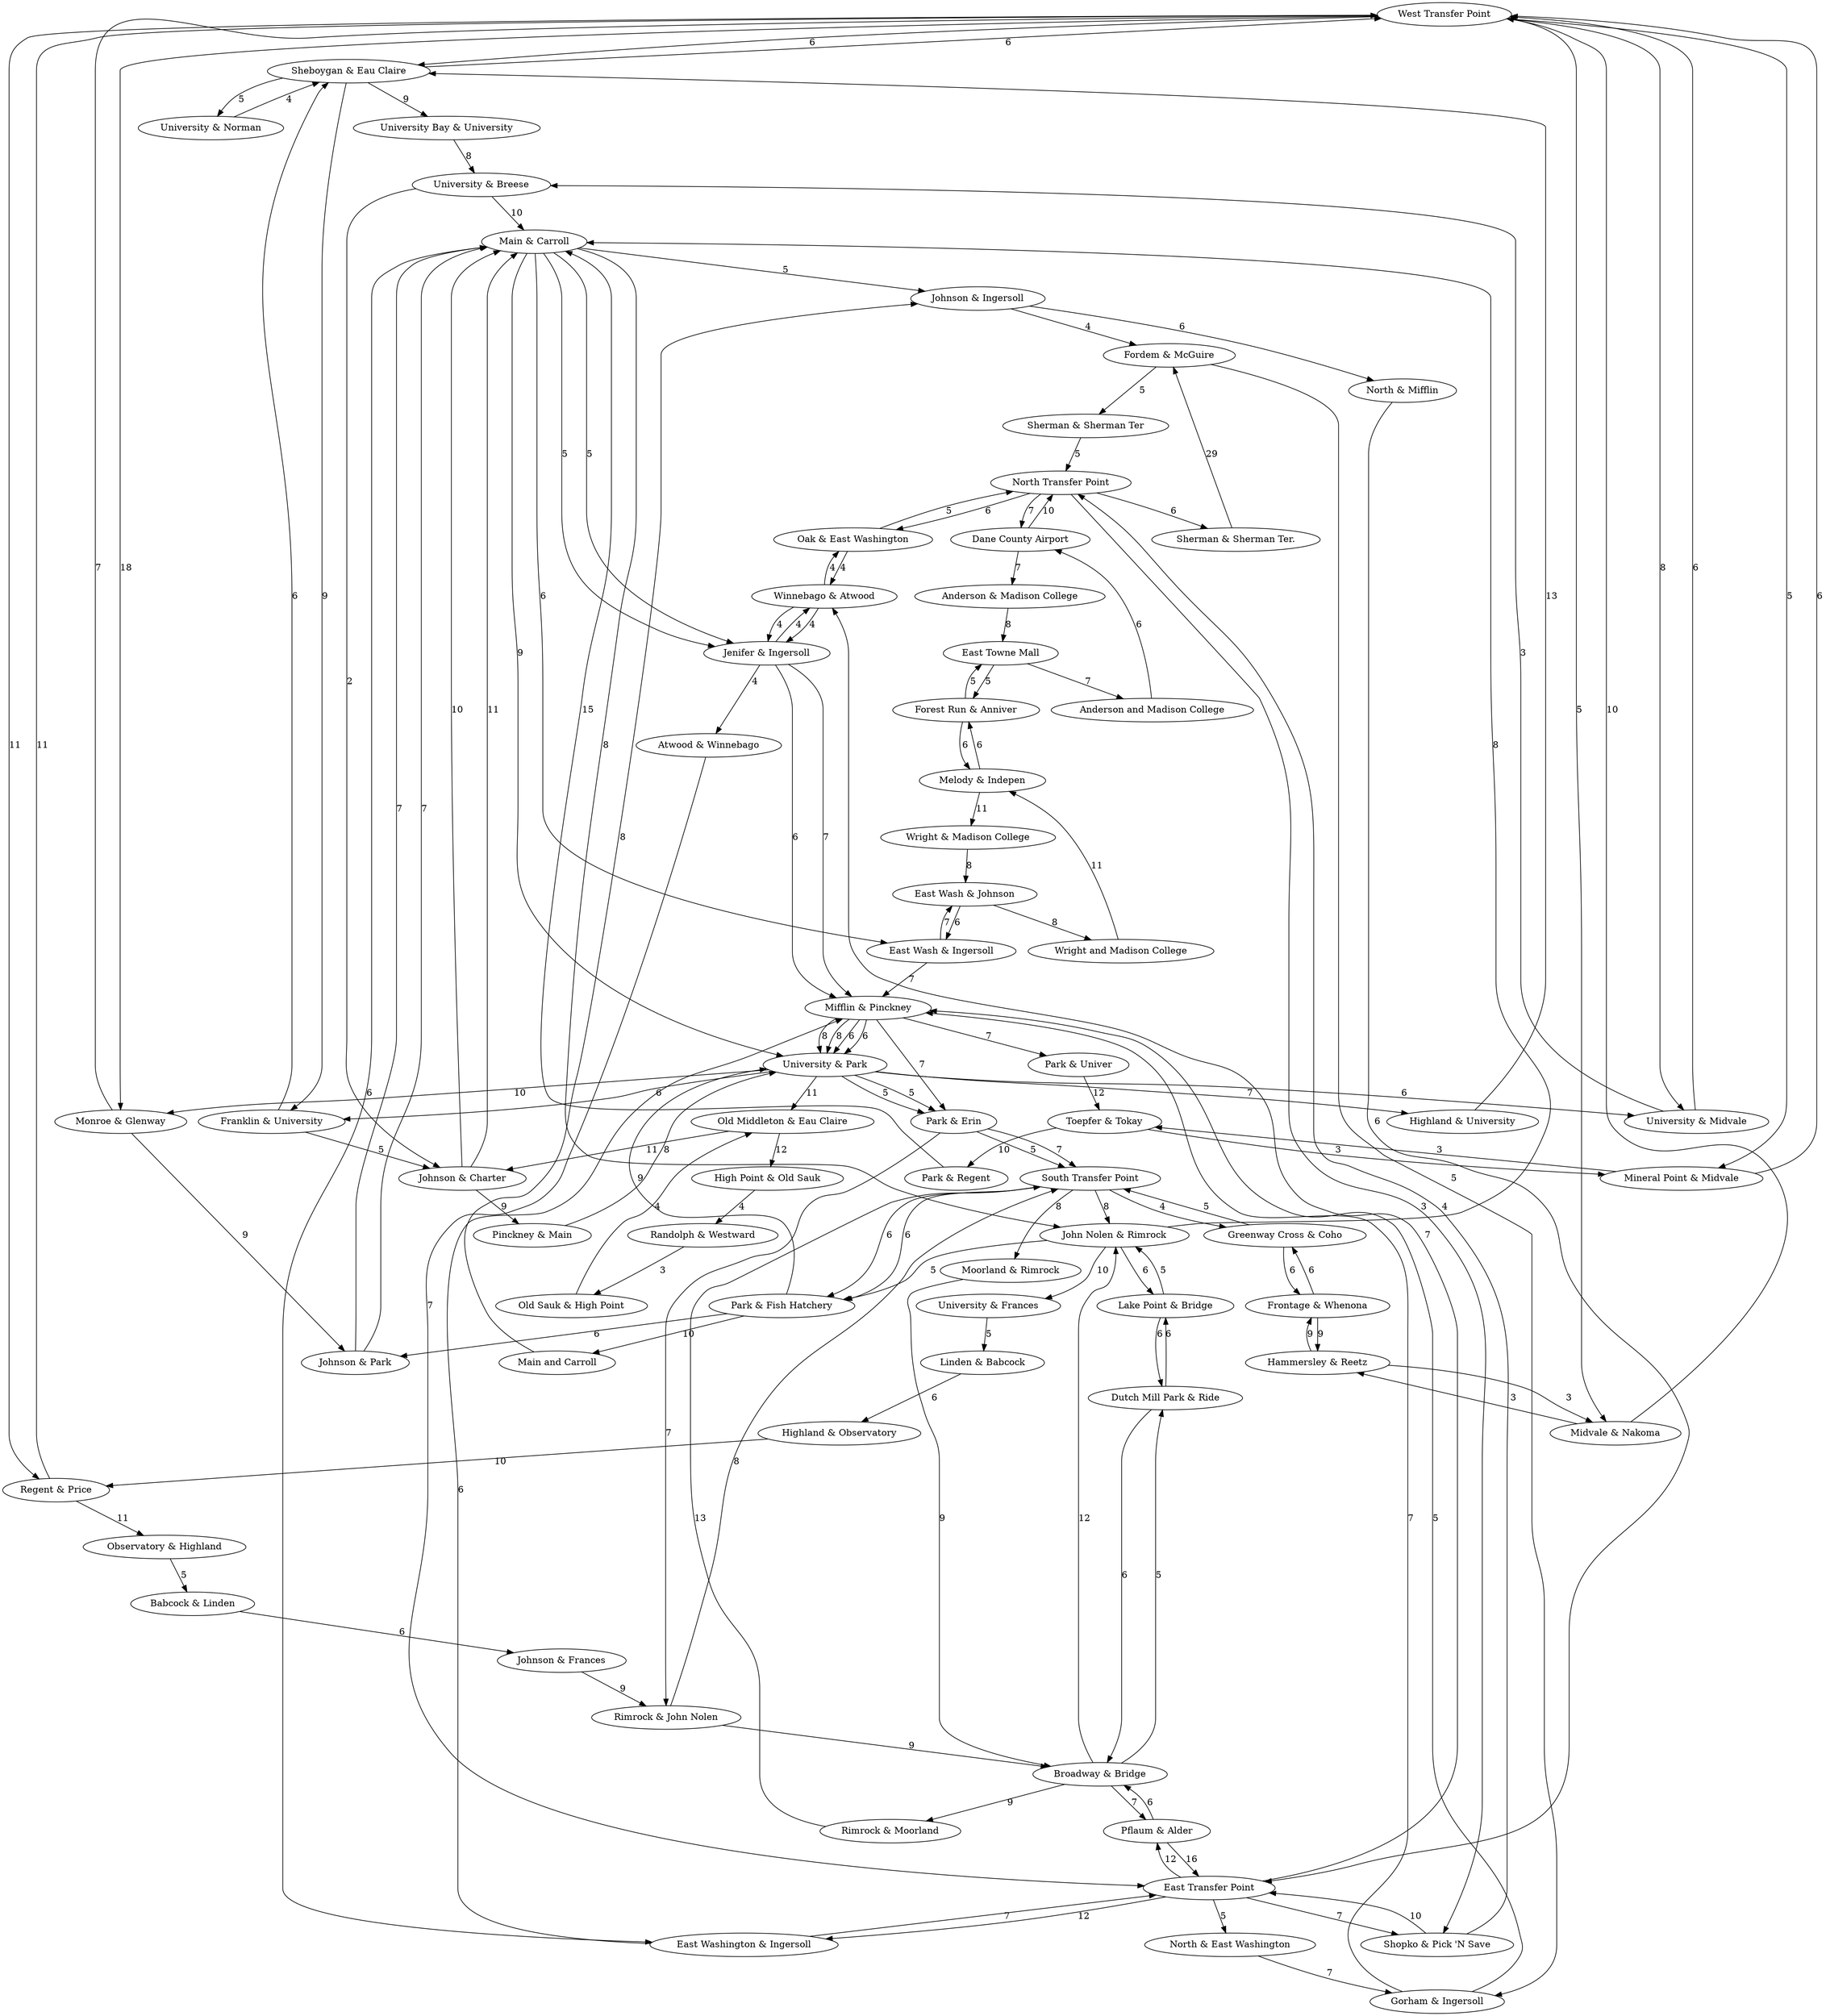 digraph BusStop {
    "West Transfer Point" -> "Sheboygan & Eau Claire" [label="6"];
    "Sheboygan & Eau Claire" -> "University Bay & University" [label="9"];
    "University Bay & University" -> "University & Breese" [label="8"];
    "University & Breese" -> "Main & Carroll" [label="10"];
    "Main & Carroll" -> "Johnson & Ingersoll" [label="5"];
    "Johnson & Ingersoll" -> "Fordem & McGuire" [label="4"];
    "Fordem & McGuire" -> "Sherman & Sherman Ter" [label="5"];
    "Sherman & Sherman Ter" -> "North Transfer Point" [label="5"];
    "North Transfer Point" -> "Sherman & Sherman Ter." [label="6"];
    "Sherman & Sherman Ter." -> "Fordem & McGuire"[label="29"];
    "Fordem & McGuire" -> "Gorham & Ingersoll"[label="5"];
    "Gorham & Ingersoll" -> "Mifflin & Pinckney"[label="7"];
    "Mifflin & Pinckney" -> "University & Park"[label="8"];
    "University & Park" -> "Highland & University"[label="7"];
    "Highland & University" -> "Sheboygan & Eau Claire"[label="13"];
    "Sheboygan & Eau Claire" -> "West Transfer Point"[label="6"];
    "South Transfer Point" -> "Park & Fish Hatchery" [label = "6"];
    "Park & Fish Hatchery" -> "Johnson & Park" [label = "6"];
    "Johnson & Park" -> "Main & Carroll" [label = "7"];
    "Main & Carroll" -> "Jenifer & Ingersoll" [label = "5"];
    "Jenifer & Ingersoll" -> "Winnebago & Atwood" [label = "4"];
    "Winnebago & Atwood" -> "Oak & East Washington" [label = "4"];
    "Oak & East Washington" -> "North Transfer Point" [label = "5"];
    "North Transfer Point" -> "Oak & East Washington" [label = "6"];
    "Oak & East Washington" -> "Winnebago & Atwood" [label = "4"];
    "Winnebago & Atwood" -> "Jenifer & Ingersoll" [label = "4"];
    "Jenifer & Ingersoll" -> "Mifflin & Pinckney" [label = "6"];
    "Mifflin & Pinckney" -> "University & Park" [label = "6"];
    "University & Park" -> "Park & Erin" [label = "5"];
    "Park & Erin" -> "South Transfer Point" [label = "5"];
    "South Transfer Point" -> "Park & Fish Hatchery"[label = "6"];
    "Park & Fish Hatchery" -> "Main and Carroll"[label = "10"];
    "Main and Carroll" -> "Johnson & Ingersoll"[label = "8"];
    "Johnson & Ingersoll" -> "North & Mifflin"[label = "6"];
    "North & Mifflin" -> "East Transfer Point"[label = "6"];
    "East Transfer Point" -> "North & East Washington"[label = "5"];
    "North & East Washington" -> "Gorham & Ingersoll"[label = "7"];
    "Gorham & Ingersoll" -> "Mifflin & Pinckney"[label = "5"];
    "Mifflin & Pinckney" -> "Park & Erin"[label = "7"];
    "Park & Erin" -> "South Transfer Point"[label = "7"];
    "West Transfer Point" -> "Mineral Point & Midvale"[label = "5"];
    "Mineral Point & Midvale" -> "Toepfer & Tokay"[label = "3"];
    "Toepfer & Tokay" -> "Park & Regent"[label = "10"];
    "Park & Regent" -> "Main & Carroll"[label = "15"];
    "Main & Carroll" -> "East Wash & Ingersoll"[label = "6"];
    "East Wash & Ingersoll" -> "East Wash & Johnson"[label = "7"];
    "East Wash & Johnson" -> "Wright and Madison College"[label = "8"];
    "Wright and Madison College" -> "Melody & Indepen"[label = "11"];
    "Melody & Indepen" -> "Forest Run & Anniver"[label = "6"];
    "Forest Run & Anniver" -> "East Towne Mall"[label = "5"];
    "East Towne Mall" -> "Forest Run & Anniver"[label = "5"];
    "Forest Run & Anniver" -> "Melody & Indepen"[label = "6"];
    "Melody & Indepen" -> "Wright & Madison College"[label = "11"];
    "Wright & Madison College" -> "East Wash & Johnson"[label = "8"];
    "East Wash & Johnson" -> "East Wash & Ingersoll"[label = "6"];
    "East Wash & Ingersoll" -> "Mifflin & Pinckney"[label = "7"];
    "Mifflin & Pinckney" -> "Park & Univer"[label = "7"];
    "Park & Univer" -> "Toepfer & Tokay"[label = "12"];
    "Toepfer & Tokay" -> "Mineral Point & Midvale"[label = "3"];
    "Mineral Point & Midvale" -> "West Transfer Point"[label = "6"];
    "West Transfer Point" -> "Monroe & Glenway"[label = "18"];
    "Monroe & Glenway" -> "Johnson & Park"[label = "9"];
    "Johnson & Park" -> "Main & Carroll"[label = "7"];
    "Main & Carroll" -> "Jenifer & Ingersoll"[label = "5"];
    "Jenifer & Ingersoll" -> "Atwood & Winnebago"[label = "4"];
    "Atwood & Winnebago" -> "East Transfer Point"[label = "7"];
    "East Transfer Point" -> "Winnebago & Atwood"[label = "7"];
    "Winnebago & Atwood" -> "Jenifer & Ingersoll"[label = "4"];
    "Jenifer & Ingersoll" -> "Mifflin & Pinckney"[label = "7"];
    "Mifflin & Pinckney" -> "University & Park"[label = "6"];
    "University & Park" -> "Monroe & Glenway"[label = "10"];
    "Monroe & Glenway" -> "West Transfer Point"[label = "7"];
    "Pinckney & Main" -> "University & Park"[label = "8"];
    "University & Park" -> "Franklin & University"[label = "6"];
    "Franklin & University" -> "Sheboygan & Eau Claire"[label = "6"];
    "Sheboygan & Eau Claire" -> "University & Norman"[label = "5"];
    "University & Norman" -> "Sheboygan & Eau Claire"[label = "4"];
    "Sheboygan & Eau Claire" -> "Franklin & University"[label = "9"];
    "Franklin & University" -> "Johnson & Charter"[label = "5"];
    "Johnson & Charter" -> "Pinckney & Main"[label = "9"];
    "West Transfer Point" -> "Regent & Price" [label = "11"];
    "Regent & Price" -> "Observatory & Highland"[label = "11"];
    "Observatory & Highland" -> "Babcock & Linden"[label = "5"];
    "Babcock & Linden" -> "Johnson & Frances"[label = "6"];
    "Johnson & Frances" -> "Rimrock & John Nolen"[label = "9"];
    "Rimrock & John Nolen" -> "Broadway & Bridge"[label = "9"];
    "Broadway & Bridge" -> "Dutch Mill Park & Ride"[label = "5"];
    "Dutch Mill Park & Ride" -> "Broadway & Bridge"[label = "6"];
    "Broadway & Bridge" -> "John Nolen & Rimrock"[label = "12"];
    "John Nolen & Rimrock" -> "University & Frances"[label = "10"];
    "University & Frances" -> "Linden & Babcock"[label = "5"];
    "Linden & Babcock" -> "Highland & Observatory"[label = "6"];
    "Highland & Observatory" -> "Regent & Price"[label = "10"];
    "Regent & Price" -> "West Transfer Point"[label = "11"];
    "West Transfer Point" -> "University & Midvale"[label = "8"];
    "University & Midvale" -> "University & Breese"[label = "3"];
    "University & Breese" -> "Johnson & Charter"[label = "2"];
    "Johnson & Charter" -> "Main & Carroll"[label = "11"];
    "Main & Carroll" -> "John Nolen & Rimrock"[label = "8"];
    "John Nolen & Rimrock" -> "Lake Point & Bridge"[label = "6"];
    "Lake Point & Bridge" -> "Dutch Mill Park & Ride"[label = "6"];
    "Dutch Mill Park & Ride" -> "Lake Point & Bridge"[label = "6"];
    "Lake Point & Bridge" -> "John Nolen & Rimrock"[label = "5"];
    "John Nolen & Rimrock" -> "Main & Carroll"[label = "8"];
    "Main & Carroll" -> "University & Park"[label = "9"];
    "University & Park" -> "University & Midvale"[label = "6"];
    "University & Midvale" -> "West Transfer Point"[label = "6"];
    "South Transfer Point" -> "John Nolen & Rimrock"[label = "8"];
    "John Nolen & Rimrock" -> "Park & Fish Hatchery"[label = "5"];
    "Park & Fish Hatchery" -> "University & Park"[label = "9"];
    "University & Park" -> "Park & Erin"[label = "5"];
    "Park & Erin" -> "Rimrock & John Nolen"[label = "7"];
    "Rimrock & John Nolen" -> "South Transfer Point"[label = "8"];
    "Randolph & Westward" -> "Old Sauk & High Point"[label = "3"];
    "Old Sauk & High Point" -> "Old Middleton & Eau Claire"[label = "4"];
    "Old Middleton & Eau Claire" -> "Johnson & Charter"[label = "11"];
    "Johnson & Charter" -> "Main & Carroll"[label = "10"];
    "Main & Carroll" -> "East Washington & Ingersoll"[label = "6"];
    "East Washington & Ingersoll" -> "East Transfer Point"[label = "7"];
    "East Transfer Point" -> "East Washington & Ingersoll"[label = "12"];
    "East Washington & Ingersoll" -> "Mifflin & Pinckney"[label = "6"];
    "Mifflin & Pinckney" -> "University & Park"[label = "8"];
    "University & Park" -> "Old Middleton & Eau Claire"[label = "11"];
    "Old Middleton & Eau Claire" -> "High Point & Old Sauk"[label = "12"];
    "High Point & Old Sauk" -> "Randolph & Westward"[label = "4"];
    "South Transfer Point" -> "Moorland & Rimrock" [label = "8"];
    "Moorland & Rimrock" -> "Broadway & Bridge"[label = "9"];
    "Broadway & Bridge" -> "Pflaum & Alder"[label = "7"];
    "Pflaum & Alder" -> "East Transfer Point"[label = "16"];
    "East Transfer Point" -> "Pflaum & Alder"[label = "12"];
    "Pflaum & Alder" -> "Broadway & Bridge"[label = "6"];
    "Broadway & Bridge" -> "Rimrock & Moorland"[label = "9"];
    "Rimrock & Moorland" -> "South Transfer Point"[label = "13"];
    "North Transfer Point" -> "Shopko & Pick 'N Save"[label = "3"];
    "Shopko & Pick 'N Save" -> "East Transfer Point"[label = "10"];
    "East Transfer Point" -> "Shopko & Pick 'N Save"[label = "7"];
    "Shopko & Pick 'N Save" -> "North Transfer Point"[label = "4"];
    "West Transfer Point" -> "Midvale & Nakoma"[label = "5"];
    "Midvale & Nakoma" -> "Hammersley & Reetz"[label = "3"];
    "Hammersley & Reetz" -> "Frontage & Whenona"[label = "9"];
    "Frontage & Whenona" -> "Greenway Cross & Coho"[label = "6"];
    "Greenway Cross & Coho" -> "South Transfer Point"[label = "5"];
    "South Transfer Point" -> "Greenway Cross & Coho"[label = "4"];
    "Greenway Cross & Coho" -> "Frontage & Whenona"[label = "6"];
    "Frontage & Whenona" -> "Hammersley & Reetz"[label = "9"];
    "Hammersley & Reetz" -> "Midvale & Nakoma"[label = "3"];
    "Midvale & Nakoma" -> "West Transfer Point"[label = "10"];
    "North Transfer Point" -> "Dane County Airport"[label = "7"];
    "Dane County Airport" -> "Anderson & Madison College"[label = "7"];
    "Anderson & Madison College" -> "East Towne Mall"[label = "8"];
    "East Towne Mall" -> "Anderson and Madison College"[label = "7"];
    "Anderson and Madison College" -> "Dane County Airport"[label = "6"];
    "Dane County Airport" -> "North Transfer Point"[label = "10"];
}